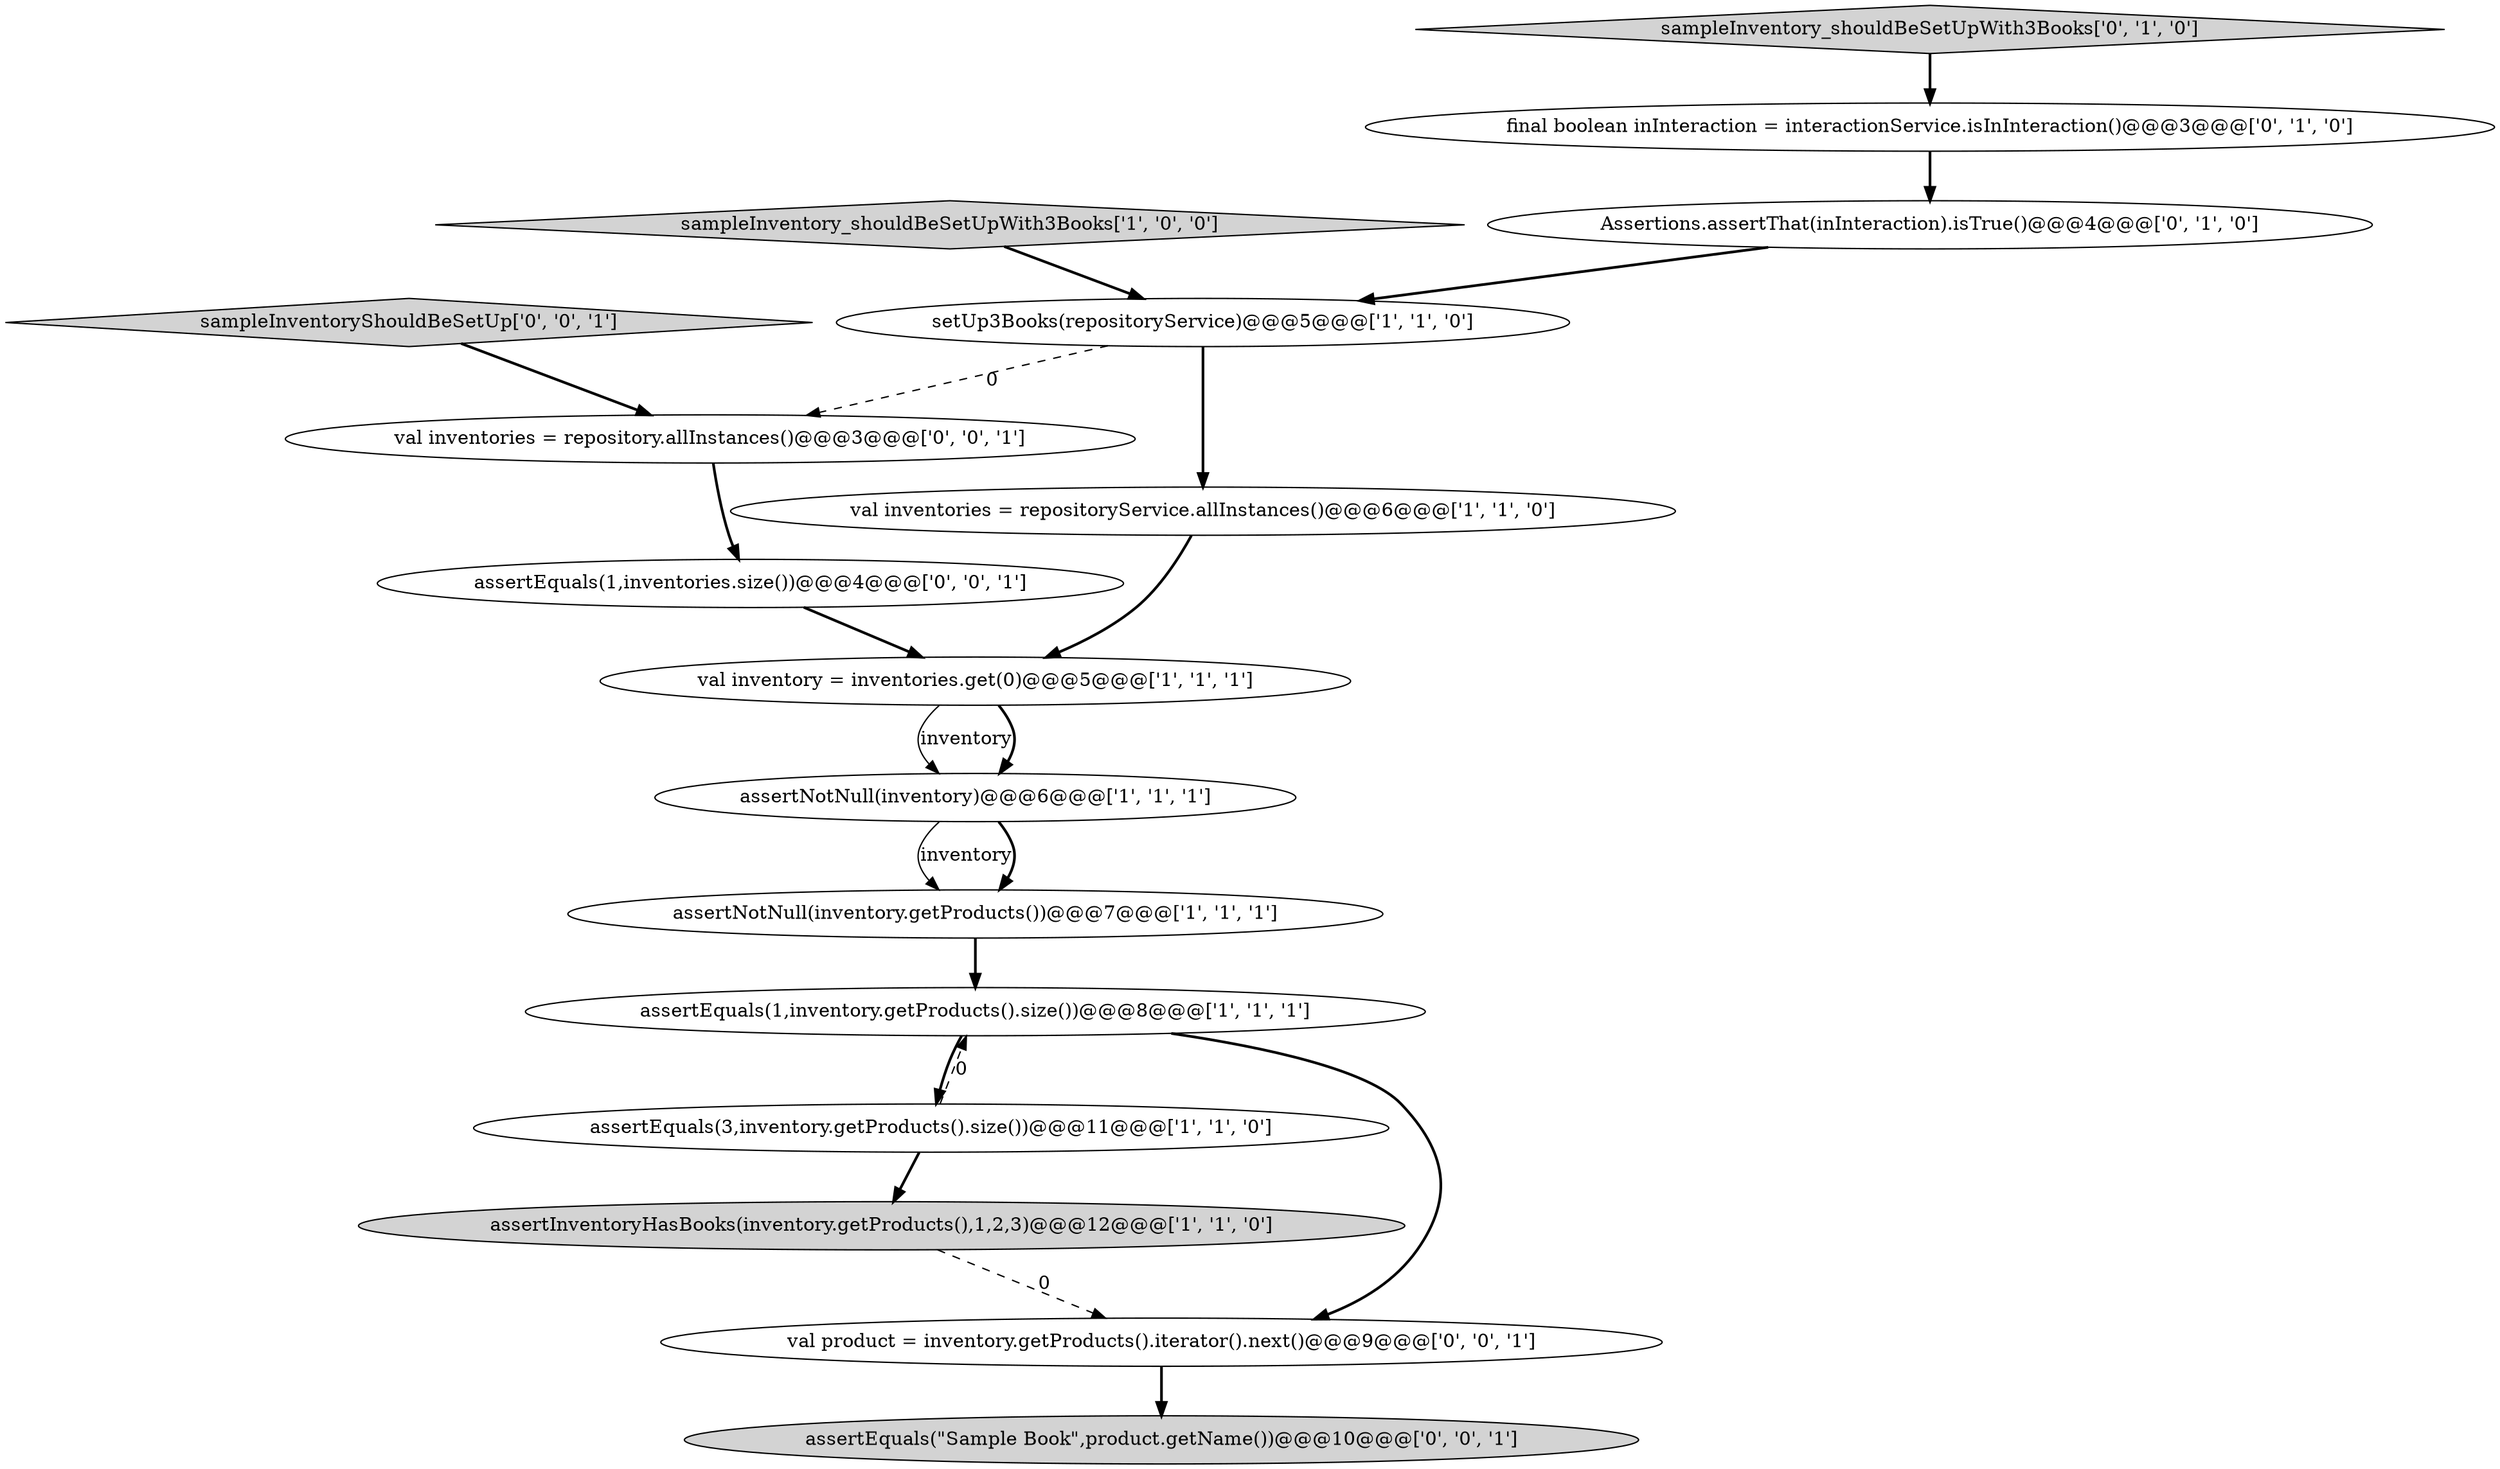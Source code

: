 digraph {
11 [style = filled, label = "final boolean inInteraction = interactionService.isInInteraction()@@@3@@@['0', '1', '0']", fillcolor = white, shape = ellipse image = "AAA1AAABBB2BBB"];
5 [style = filled, label = "assertNotNull(inventory.getProducts())@@@7@@@['1', '1', '1']", fillcolor = white, shape = ellipse image = "AAA0AAABBB1BBB"];
0 [style = filled, label = "val inventories = repositoryService.allInstances()@@@6@@@['1', '1', '0']", fillcolor = white, shape = ellipse image = "AAA0AAABBB1BBB"];
14 [style = filled, label = "assertEquals(1,inventories.size())@@@4@@@['0', '0', '1']", fillcolor = white, shape = ellipse image = "AAA0AAABBB3BBB"];
9 [style = filled, label = "sampleInventory_shouldBeSetUpWith3Books['0', '1', '0']", fillcolor = lightgray, shape = diamond image = "AAA0AAABBB2BBB"];
13 [style = filled, label = "sampleInventoryShouldBeSetUp['0', '0', '1']", fillcolor = lightgray, shape = diamond image = "AAA0AAABBB3BBB"];
16 [style = filled, label = "assertEquals(\"Sample Book\",product.getName())@@@10@@@['0', '0', '1']", fillcolor = lightgray, shape = ellipse image = "AAA0AAABBB3BBB"];
12 [style = filled, label = "val inventories = repository.allInstances()@@@3@@@['0', '0', '1']", fillcolor = white, shape = ellipse image = "AAA0AAABBB3BBB"];
2 [style = filled, label = "assertNotNull(inventory)@@@6@@@['1', '1', '1']", fillcolor = white, shape = ellipse image = "AAA0AAABBB1BBB"];
3 [style = filled, label = "assertEquals(1,inventory.getProducts().size())@@@8@@@['1', '1', '1']", fillcolor = white, shape = ellipse image = "AAA0AAABBB1BBB"];
1 [style = filled, label = "val inventory = inventories.get(0)@@@5@@@['1', '1', '1']", fillcolor = white, shape = ellipse image = "AAA0AAABBB1BBB"];
7 [style = filled, label = "assertEquals(3,inventory.getProducts().size())@@@11@@@['1', '1', '0']", fillcolor = white, shape = ellipse image = "AAA0AAABBB1BBB"];
15 [style = filled, label = "val product = inventory.getProducts().iterator().next()@@@9@@@['0', '0', '1']", fillcolor = white, shape = ellipse image = "AAA0AAABBB3BBB"];
8 [style = filled, label = "sampleInventory_shouldBeSetUpWith3Books['1', '0', '0']", fillcolor = lightgray, shape = diamond image = "AAA0AAABBB1BBB"];
6 [style = filled, label = "setUp3Books(repositoryService)@@@5@@@['1', '1', '0']", fillcolor = white, shape = ellipse image = "AAA0AAABBB1BBB"];
10 [style = filled, label = "Assertions.assertThat(inInteraction).isTrue()@@@4@@@['0', '1', '0']", fillcolor = white, shape = ellipse image = "AAA1AAABBB2BBB"];
4 [style = filled, label = "assertInventoryHasBooks(inventory.getProducts(),1,2,3)@@@12@@@['1', '1', '0']", fillcolor = lightgray, shape = ellipse image = "AAA0AAABBB1BBB"];
2->5 [style = solid, label="inventory"];
9->11 [style = bold, label=""];
10->6 [style = bold, label=""];
1->2 [style = solid, label="inventory"];
12->14 [style = bold, label=""];
2->5 [style = bold, label=""];
6->0 [style = bold, label=""];
4->15 [style = dashed, label="0"];
8->6 [style = bold, label=""];
3->7 [style = bold, label=""];
0->1 [style = bold, label=""];
14->1 [style = bold, label=""];
6->12 [style = dashed, label="0"];
13->12 [style = bold, label=""];
7->3 [style = dashed, label="0"];
11->10 [style = bold, label=""];
7->4 [style = bold, label=""];
15->16 [style = bold, label=""];
3->15 [style = bold, label=""];
5->3 [style = bold, label=""];
1->2 [style = bold, label=""];
}
